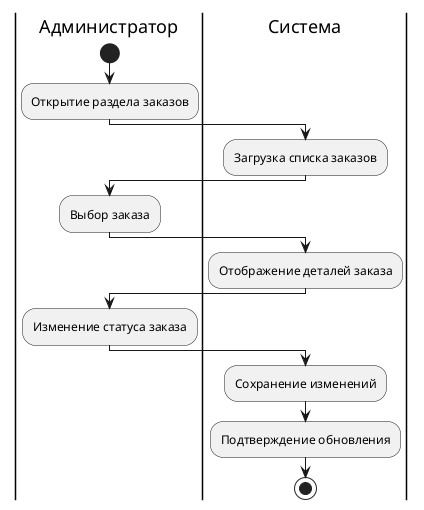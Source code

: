 @startuml
|Администратор|
start
:Открытие раздела заказов;

|Система|
:Загрузка списка заказов;

|Администратор|
:Выбор заказа;

|Система|
:Отображение деталей заказа;

|Администратор|
:Изменение статуса заказа;

|Система|
:Сохранение изменений;

|Система|
:Подтверждение обновления;

stop
@enduml
